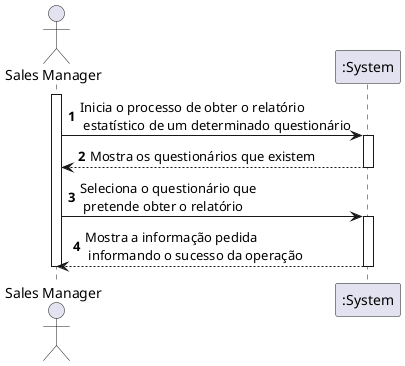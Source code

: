 @startuml

autonumber
actor "Sales Manager" as SM

activate SM
SM -> ":System" : Inicia o processo de obter o relatório\n estatístico de um determinado questionário
activate ":System"
":System" --> SM : Mostra os questionários que existem
deactivate ":System"
SM -> ":System" : Seleciona o questionário que\n pretende obter o relatório
activate ":System"
":System" --> SM : Mostra a informação pedida\n informando o sucesso da operação
deactivate ":System"

deactivate SM

@enduml
